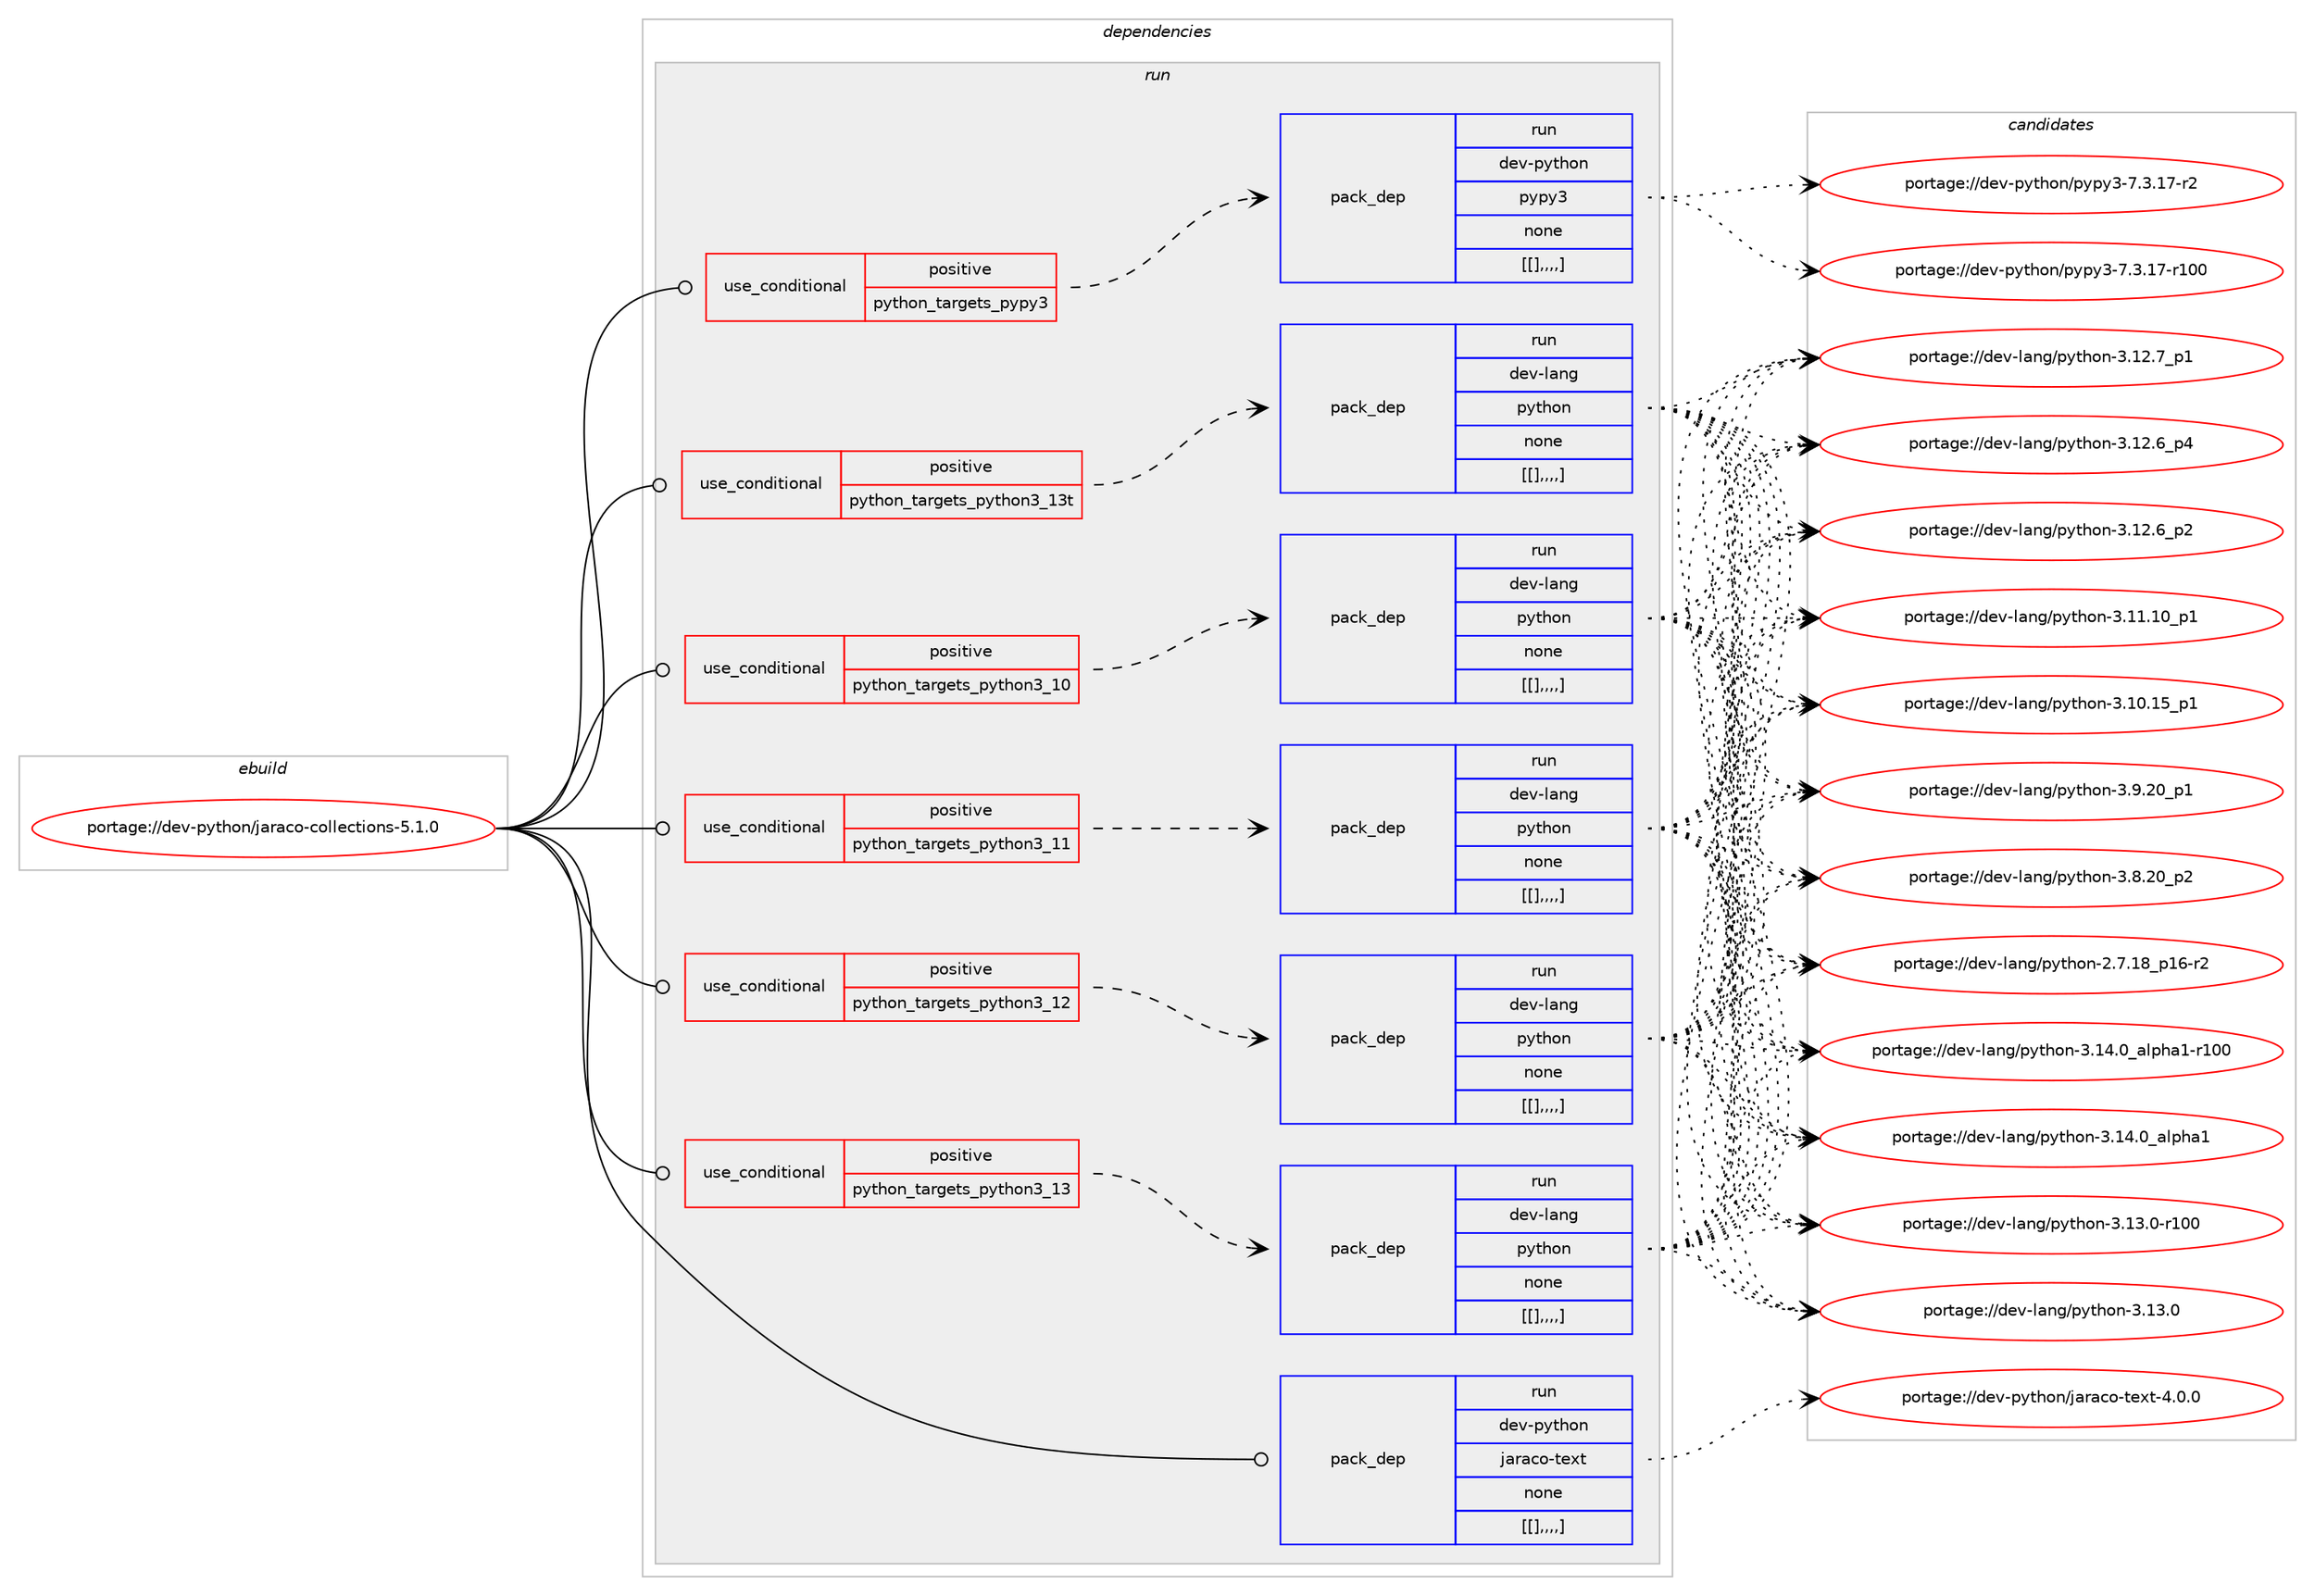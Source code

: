 digraph prolog {

# *************
# Graph options
# *************

newrank=true;
concentrate=true;
compound=true;
graph [rankdir=LR,fontname=Helvetica,fontsize=10,ranksep=1.5];#, ranksep=2.5, nodesep=0.2];
edge  [arrowhead=vee];
node  [fontname=Helvetica,fontsize=10];

# **********
# The ebuild
# **********

subgraph cluster_leftcol {
color=gray;
label=<<i>ebuild</i>>;
id [label="portage://dev-python/jaraco-collections-5.1.0", color=red, width=4, href="../dev-python/jaraco-collections-5.1.0.svg"];
}

# ****************
# The dependencies
# ****************

subgraph cluster_midcol {
color=gray;
label=<<i>dependencies</i>>;
subgraph cluster_compile {
fillcolor="#eeeeee";
style=filled;
label=<<i>compile</i>>;
}
subgraph cluster_compileandrun {
fillcolor="#eeeeee";
style=filled;
label=<<i>compile and run</i>>;
}
subgraph cluster_run {
fillcolor="#eeeeee";
style=filled;
label=<<i>run</i>>;
subgraph cond35982 {
dependency154321 [label=<<TABLE BORDER="0" CELLBORDER="1" CELLSPACING="0" CELLPADDING="4"><TR><TD ROWSPAN="3" CELLPADDING="10">use_conditional</TD></TR><TR><TD>positive</TD></TR><TR><TD>python_targets_pypy3</TD></TR></TABLE>>, shape=none, color=red];
subgraph pack117008 {
dependency154335 [label=<<TABLE BORDER="0" CELLBORDER="1" CELLSPACING="0" CELLPADDING="4" WIDTH="220"><TR><TD ROWSPAN="6" CELLPADDING="30">pack_dep</TD></TR><TR><TD WIDTH="110">run</TD></TR><TR><TD>dev-python</TD></TR><TR><TD>pypy3</TD></TR><TR><TD>none</TD></TR><TR><TD>[[],,,,]</TD></TR></TABLE>>, shape=none, color=blue];
}
dependency154321:e -> dependency154335:w [weight=20,style="dashed",arrowhead="vee"];
}
id:e -> dependency154321:w [weight=20,style="solid",arrowhead="odot"];
subgraph cond36008 {
dependency154339 [label=<<TABLE BORDER="0" CELLBORDER="1" CELLSPACING="0" CELLPADDING="4"><TR><TD ROWSPAN="3" CELLPADDING="10">use_conditional</TD></TR><TR><TD>positive</TD></TR><TR><TD>python_targets_python3_10</TD></TR></TABLE>>, shape=none, color=red];
subgraph pack117023 {
dependency154364 [label=<<TABLE BORDER="0" CELLBORDER="1" CELLSPACING="0" CELLPADDING="4" WIDTH="220"><TR><TD ROWSPAN="6" CELLPADDING="30">pack_dep</TD></TR><TR><TD WIDTH="110">run</TD></TR><TR><TD>dev-lang</TD></TR><TR><TD>python</TD></TR><TR><TD>none</TD></TR><TR><TD>[[],,,,]</TD></TR></TABLE>>, shape=none, color=blue];
}
dependency154339:e -> dependency154364:w [weight=20,style="dashed",arrowhead="vee"];
}
id:e -> dependency154339:w [weight=20,style="solid",arrowhead="odot"];
subgraph cond36019 {
dependency154384 [label=<<TABLE BORDER="0" CELLBORDER="1" CELLSPACING="0" CELLPADDING="4"><TR><TD ROWSPAN="3" CELLPADDING="10">use_conditional</TD></TR><TR><TD>positive</TD></TR><TR><TD>python_targets_python3_11</TD></TR></TABLE>>, shape=none, color=red];
subgraph pack117068 {
dependency154425 [label=<<TABLE BORDER="0" CELLBORDER="1" CELLSPACING="0" CELLPADDING="4" WIDTH="220"><TR><TD ROWSPAN="6" CELLPADDING="30">pack_dep</TD></TR><TR><TD WIDTH="110">run</TD></TR><TR><TD>dev-lang</TD></TR><TR><TD>python</TD></TR><TR><TD>none</TD></TR><TR><TD>[[],,,,]</TD></TR></TABLE>>, shape=none, color=blue];
}
dependency154384:e -> dependency154425:w [weight=20,style="dashed",arrowhead="vee"];
}
id:e -> dependency154384:w [weight=20,style="solid",arrowhead="odot"];
subgraph cond36104 {
dependency154580 [label=<<TABLE BORDER="0" CELLBORDER="1" CELLSPACING="0" CELLPADDING="4"><TR><TD ROWSPAN="3" CELLPADDING="10">use_conditional</TD></TR><TR><TD>positive</TD></TR><TR><TD>python_targets_python3_12</TD></TR></TABLE>>, shape=none, color=red];
subgraph pack117154 {
dependency154595 [label=<<TABLE BORDER="0" CELLBORDER="1" CELLSPACING="0" CELLPADDING="4" WIDTH="220"><TR><TD ROWSPAN="6" CELLPADDING="30">pack_dep</TD></TR><TR><TD WIDTH="110">run</TD></TR><TR><TD>dev-lang</TD></TR><TR><TD>python</TD></TR><TR><TD>none</TD></TR><TR><TD>[[],,,,]</TD></TR></TABLE>>, shape=none, color=blue];
}
dependency154580:e -> dependency154595:w [weight=20,style="dashed",arrowhead="vee"];
}
id:e -> dependency154580:w [weight=20,style="solid",arrowhead="odot"];
subgraph cond36125 {
dependency154620 [label=<<TABLE BORDER="0" CELLBORDER="1" CELLSPACING="0" CELLPADDING="4"><TR><TD ROWSPAN="3" CELLPADDING="10">use_conditional</TD></TR><TR><TD>positive</TD></TR><TR><TD>python_targets_python3_13</TD></TR></TABLE>>, shape=none, color=red];
subgraph pack117209 {
dependency154693 [label=<<TABLE BORDER="0" CELLBORDER="1" CELLSPACING="0" CELLPADDING="4" WIDTH="220"><TR><TD ROWSPAN="6" CELLPADDING="30">pack_dep</TD></TR><TR><TD WIDTH="110">run</TD></TR><TR><TD>dev-lang</TD></TR><TR><TD>python</TD></TR><TR><TD>none</TD></TR><TR><TD>[[],,,,]</TD></TR></TABLE>>, shape=none, color=blue];
}
dependency154620:e -> dependency154693:w [weight=20,style="dashed",arrowhead="vee"];
}
id:e -> dependency154620:w [weight=20,style="solid",arrowhead="odot"];
subgraph cond36164 {
dependency154825 [label=<<TABLE BORDER="0" CELLBORDER="1" CELLSPACING="0" CELLPADDING="4"><TR><TD ROWSPAN="3" CELLPADDING="10">use_conditional</TD></TR><TR><TD>positive</TD></TR><TR><TD>python_targets_python3_13t</TD></TR></TABLE>>, shape=none, color=red];
subgraph pack117300 {
dependency154856 [label=<<TABLE BORDER="0" CELLBORDER="1" CELLSPACING="0" CELLPADDING="4" WIDTH="220"><TR><TD ROWSPAN="6" CELLPADDING="30">pack_dep</TD></TR><TR><TD WIDTH="110">run</TD></TR><TR><TD>dev-lang</TD></TR><TR><TD>python</TD></TR><TR><TD>none</TD></TR><TR><TD>[[],,,,]</TD></TR></TABLE>>, shape=none, color=blue];
}
dependency154825:e -> dependency154856:w [weight=20,style="dashed",arrowhead="vee"];
}
id:e -> dependency154825:w [weight=20,style="solid",arrowhead="odot"];
subgraph pack117318 {
dependency154882 [label=<<TABLE BORDER="0" CELLBORDER="1" CELLSPACING="0" CELLPADDING="4" WIDTH="220"><TR><TD ROWSPAN="6" CELLPADDING="30">pack_dep</TD></TR><TR><TD WIDTH="110">run</TD></TR><TR><TD>dev-python</TD></TR><TR><TD>jaraco-text</TD></TR><TR><TD>none</TD></TR><TR><TD>[[],,,,]</TD></TR></TABLE>>, shape=none, color=blue];
}
id:e -> dependency154882:w [weight=20,style="solid",arrowhead="odot"];
}
}

# **************
# The candidates
# **************

subgraph cluster_choices {
rank=same;
color=gray;
label=<<i>candidates</i>>;

subgraph choice117188 {
color=black;
nodesep=1;
choice100101118451121211161041111104711212111212151455546514649554511450 [label="portage://dev-python/pypy3-7.3.17-r2", color=red, width=4,href="../dev-python/pypy3-7.3.17-r2.svg"];
choice1001011184511212111610411111047112121112121514555465146495545114494848 [label="portage://dev-python/pypy3-7.3.17-r100", color=red, width=4,href="../dev-python/pypy3-7.3.17-r100.svg"];
dependency154335:e -> choice100101118451121211161041111104711212111212151455546514649554511450:w [style=dotted,weight="100"];
dependency154335:e -> choice1001011184511212111610411111047112121112121514555465146495545114494848:w [style=dotted,weight="100"];
}
subgraph choice117192 {
color=black;
nodesep=1;
choice100101118451089711010347112121116104111110455146495246489597108112104974945114494848 [label="portage://dev-lang/python-3.14.0_alpha1-r100", color=red, width=4,href="../dev-lang/python-3.14.0_alpha1-r100.svg"];
choice1001011184510897110103471121211161041111104551464952464895971081121049749 [label="portage://dev-lang/python-3.14.0_alpha1", color=red, width=4,href="../dev-lang/python-3.14.0_alpha1.svg"];
choice1001011184510897110103471121211161041111104551464951464845114494848 [label="portage://dev-lang/python-3.13.0-r100", color=red, width=4,href="../dev-lang/python-3.13.0-r100.svg"];
choice10010111845108971101034711212111610411111045514649514648 [label="portage://dev-lang/python-3.13.0", color=red, width=4,href="../dev-lang/python-3.13.0.svg"];
choice100101118451089711010347112121116104111110455146495046559511249 [label="portage://dev-lang/python-3.12.7_p1", color=red, width=4,href="../dev-lang/python-3.12.7_p1.svg"];
choice100101118451089711010347112121116104111110455146495046549511252 [label="portage://dev-lang/python-3.12.6_p4", color=red, width=4,href="../dev-lang/python-3.12.6_p4.svg"];
choice100101118451089711010347112121116104111110455146495046549511250 [label="portage://dev-lang/python-3.12.6_p2", color=red, width=4,href="../dev-lang/python-3.12.6_p2.svg"];
choice10010111845108971101034711212111610411111045514649494649489511249 [label="portage://dev-lang/python-3.11.10_p1", color=red, width=4,href="../dev-lang/python-3.11.10_p1.svg"];
choice10010111845108971101034711212111610411111045514649484649539511249 [label="portage://dev-lang/python-3.10.15_p1", color=red, width=4,href="../dev-lang/python-3.10.15_p1.svg"];
choice100101118451089711010347112121116104111110455146574650489511249 [label="portage://dev-lang/python-3.9.20_p1", color=red, width=4,href="../dev-lang/python-3.9.20_p1.svg"];
choice100101118451089711010347112121116104111110455146564650489511250 [label="portage://dev-lang/python-3.8.20_p2", color=red, width=4,href="../dev-lang/python-3.8.20_p2.svg"];
choice100101118451089711010347112121116104111110455046554649569511249544511450 [label="portage://dev-lang/python-2.7.18_p16-r2", color=red, width=4,href="../dev-lang/python-2.7.18_p16-r2.svg"];
dependency154364:e -> choice100101118451089711010347112121116104111110455146495246489597108112104974945114494848:w [style=dotted,weight="100"];
dependency154364:e -> choice1001011184510897110103471121211161041111104551464952464895971081121049749:w [style=dotted,weight="100"];
dependency154364:e -> choice1001011184510897110103471121211161041111104551464951464845114494848:w [style=dotted,weight="100"];
dependency154364:e -> choice10010111845108971101034711212111610411111045514649514648:w [style=dotted,weight="100"];
dependency154364:e -> choice100101118451089711010347112121116104111110455146495046559511249:w [style=dotted,weight="100"];
dependency154364:e -> choice100101118451089711010347112121116104111110455146495046549511252:w [style=dotted,weight="100"];
dependency154364:e -> choice100101118451089711010347112121116104111110455146495046549511250:w [style=dotted,weight="100"];
dependency154364:e -> choice10010111845108971101034711212111610411111045514649494649489511249:w [style=dotted,weight="100"];
dependency154364:e -> choice10010111845108971101034711212111610411111045514649484649539511249:w [style=dotted,weight="100"];
dependency154364:e -> choice100101118451089711010347112121116104111110455146574650489511249:w [style=dotted,weight="100"];
dependency154364:e -> choice100101118451089711010347112121116104111110455146564650489511250:w [style=dotted,weight="100"];
dependency154364:e -> choice100101118451089711010347112121116104111110455046554649569511249544511450:w [style=dotted,weight="100"];
}
subgraph choice117207 {
color=black;
nodesep=1;
choice100101118451089711010347112121116104111110455146495246489597108112104974945114494848 [label="portage://dev-lang/python-3.14.0_alpha1-r100", color=red, width=4,href="../dev-lang/python-3.14.0_alpha1-r100.svg"];
choice1001011184510897110103471121211161041111104551464952464895971081121049749 [label="portage://dev-lang/python-3.14.0_alpha1", color=red, width=4,href="../dev-lang/python-3.14.0_alpha1.svg"];
choice1001011184510897110103471121211161041111104551464951464845114494848 [label="portage://dev-lang/python-3.13.0-r100", color=red, width=4,href="../dev-lang/python-3.13.0-r100.svg"];
choice10010111845108971101034711212111610411111045514649514648 [label="portage://dev-lang/python-3.13.0", color=red, width=4,href="../dev-lang/python-3.13.0.svg"];
choice100101118451089711010347112121116104111110455146495046559511249 [label="portage://dev-lang/python-3.12.7_p1", color=red, width=4,href="../dev-lang/python-3.12.7_p1.svg"];
choice100101118451089711010347112121116104111110455146495046549511252 [label="portage://dev-lang/python-3.12.6_p4", color=red, width=4,href="../dev-lang/python-3.12.6_p4.svg"];
choice100101118451089711010347112121116104111110455146495046549511250 [label="portage://dev-lang/python-3.12.6_p2", color=red, width=4,href="../dev-lang/python-3.12.6_p2.svg"];
choice10010111845108971101034711212111610411111045514649494649489511249 [label="portage://dev-lang/python-3.11.10_p1", color=red, width=4,href="../dev-lang/python-3.11.10_p1.svg"];
choice10010111845108971101034711212111610411111045514649484649539511249 [label="portage://dev-lang/python-3.10.15_p1", color=red, width=4,href="../dev-lang/python-3.10.15_p1.svg"];
choice100101118451089711010347112121116104111110455146574650489511249 [label="portage://dev-lang/python-3.9.20_p1", color=red, width=4,href="../dev-lang/python-3.9.20_p1.svg"];
choice100101118451089711010347112121116104111110455146564650489511250 [label="portage://dev-lang/python-3.8.20_p2", color=red, width=4,href="../dev-lang/python-3.8.20_p2.svg"];
choice100101118451089711010347112121116104111110455046554649569511249544511450 [label="portage://dev-lang/python-2.7.18_p16-r2", color=red, width=4,href="../dev-lang/python-2.7.18_p16-r2.svg"];
dependency154425:e -> choice100101118451089711010347112121116104111110455146495246489597108112104974945114494848:w [style=dotted,weight="100"];
dependency154425:e -> choice1001011184510897110103471121211161041111104551464952464895971081121049749:w [style=dotted,weight="100"];
dependency154425:e -> choice1001011184510897110103471121211161041111104551464951464845114494848:w [style=dotted,weight="100"];
dependency154425:e -> choice10010111845108971101034711212111610411111045514649514648:w [style=dotted,weight="100"];
dependency154425:e -> choice100101118451089711010347112121116104111110455146495046559511249:w [style=dotted,weight="100"];
dependency154425:e -> choice100101118451089711010347112121116104111110455146495046549511252:w [style=dotted,weight="100"];
dependency154425:e -> choice100101118451089711010347112121116104111110455146495046549511250:w [style=dotted,weight="100"];
dependency154425:e -> choice10010111845108971101034711212111610411111045514649494649489511249:w [style=dotted,weight="100"];
dependency154425:e -> choice10010111845108971101034711212111610411111045514649484649539511249:w [style=dotted,weight="100"];
dependency154425:e -> choice100101118451089711010347112121116104111110455146574650489511249:w [style=dotted,weight="100"];
dependency154425:e -> choice100101118451089711010347112121116104111110455146564650489511250:w [style=dotted,weight="100"];
dependency154425:e -> choice100101118451089711010347112121116104111110455046554649569511249544511450:w [style=dotted,weight="100"];
}
subgraph choice117222 {
color=black;
nodesep=1;
choice100101118451089711010347112121116104111110455146495246489597108112104974945114494848 [label="portage://dev-lang/python-3.14.0_alpha1-r100", color=red, width=4,href="../dev-lang/python-3.14.0_alpha1-r100.svg"];
choice1001011184510897110103471121211161041111104551464952464895971081121049749 [label="portage://dev-lang/python-3.14.0_alpha1", color=red, width=4,href="../dev-lang/python-3.14.0_alpha1.svg"];
choice1001011184510897110103471121211161041111104551464951464845114494848 [label="portage://dev-lang/python-3.13.0-r100", color=red, width=4,href="../dev-lang/python-3.13.0-r100.svg"];
choice10010111845108971101034711212111610411111045514649514648 [label="portage://dev-lang/python-3.13.0", color=red, width=4,href="../dev-lang/python-3.13.0.svg"];
choice100101118451089711010347112121116104111110455146495046559511249 [label="portage://dev-lang/python-3.12.7_p1", color=red, width=4,href="../dev-lang/python-3.12.7_p1.svg"];
choice100101118451089711010347112121116104111110455146495046549511252 [label="portage://dev-lang/python-3.12.6_p4", color=red, width=4,href="../dev-lang/python-3.12.6_p4.svg"];
choice100101118451089711010347112121116104111110455146495046549511250 [label="portage://dev-lang/python-3.12.6_p2", color=red, width=4,href="../dev-lang/python-3.12.6_p2.svg"];
choice10010111845108971101034711212111610411111045514649494649489511249 [label="portage://dev-lang/python-3.11.10_p1", color=red, width=4,href="../dev-lang/python-3.11.10_p1.svg"];
choice10010111845108971101034711212111610411111045514649484649539511249 [label="portage://dev-lang/python-3.10.15_p1", color=red, width=4,href="../dev-lang/python-3.10.15_p1.svg"];
choice100101118451089711010347112121116104111110455146574650489511249 [label="portage://dev-lang/python-3.9.20_p1", color=red, width=4,href="../dev-lang/python-3.9.20_p1.svg"];
choice100101118451089711010347112121116104111110455146564650489511250 [label="portage://dev-lang/python-3.8.20_p2", color=red, width=4,href="../dev-lang/python-3.8.20_p2.svg"];
choice100101118451089711010347112121116104111110455046554649569511249544511450 [label="portage://dev-lang/python-2.7.18_p16-r2", color=red, width=4,href="../dev-lang/python-2.7.18_p16-r2.svg"];
dependency154595:e -> choice100101118451089711010347112121116104111110455146495246489597108112104974945114494848:w [style=dotted,weight="100"];
dependency154595:e -> choice1001011184510897110103471121211161041111104551464952464895971081121049749:w [style=dotted,weight="100"];
dependency154595:e -> choice1001011184510897110103471121211161041111104551464951464845114494848:w [style=dotted,weight="100"];
dependency154595:e -> choice10010111845108971101034711212111610411111045514649514648:w [style=dotted,weight="100"];
dependency154595:e -> choice100101118451089711010347112121116104111110455146495046559511249:w [style=dotted,weight="100"];
dependency154595:e -> choice100101118451089711010347112121116104111110455146495046549511252:w [style=dotted,weight="100"];
dependency154595:e -> choice100101118451089711010347112121116104111110455146495046549511250:w [style=dotted,weight="100"];
dependency154595:e -> choice10010111845108971101034711212111610411111045514649494649489511249:w [style=dotted,weight="100"];
dependency154595:e -> choice10010111845108971101034711212111610411111045514649484649539511249:w [style=dotted,weight="100"];
dependency154595:e -> choice100101118451089711010347112121116104111110455146574650489511249:w [style=dotted,weight="100"];
dependency154595:e -> choice100101118451089711010347112121116104111110455146564650489511250:w [style=dotted,weight="100"];
dependency154595:e -> choice100101118451089711010347112121116104111110455046554649569511249544511450:w [style=dotted,weight="100"];
}
subgraph choice117237 {
color=black;
nodesep=1;
choice100101118451089711010347112121116104111110455146495246489597108112104974945114494848 [label="portage://dev-lang/python-3.14.0_alpha1-r100", color=red, width=4,href="../dev-lang/python-3.14.0_alpha1-r100.svg"];
choice1001011184510897110103471121211161041111104551464952464895971081121049749 [label="portage://dev-lang/python-3.14.0_alpha1", color=red, width=4,href="../dev-lang/python-3.14.0_alpha1.svg"];
choice1001011184510897110103471121211161041111104551464951464845114494848 [label="portage://dev-lang/python-3.13.0-r100", color=red, width=4,href="../dev-lang/python-3.13.0-r100.svg"];
choice10010111845108971101034711212111610411111045514649514648 [label="portage://dev-lang/python-3.13.0", color=red, width=4,href="../dev-lang/python-3.13.0.svg"];
choice100101118451089711010347112121116104111110455146495046559511249 [label="portage://dev-lang/python-3.12.7_p1", color=red, width=4,href="../dev-lang/python-3.12.7_p1.svg"];
choice100101118451089711010347112121116104111110455146495046549511252 [label="portage://dev-lang/python-3.12.6_p4", color=red, width=4,href="../dev-lang/python-3.12.6_p4.svg"];
choice100101118451089711010347112121116104111110455146495046549511250 [label="portage://dev-lang/python-3.12.6_p2", color=red, width=4,href="../dev-lang/python-3.12.6_p2.svg"];
choice10010111845108971101034711212111610411111045514649494649489511249 [label="portage://dev-lang/python-3.11.10_p1", color=red, width=4,href="../dev-lang/python-3.11.10_p1.svg"];
choice10010111845108971101034711212111610411111045514649484649539511249 [label="portage://dev-lang/python-3.10.15_p1", color=red, width=4,href="../dev-lang/python-3.10.15_p1.svg"];
choice100101118451089711010347112121116104111110455146574650489511249 [label="portage://dev-lang/python-3.9.20_p1", color=red, width=4,href="../dev-lang/python-3.9.20_p1.svg"];
choice100101118451089711010347112121116104111110455146564650489511250 [label="portage://dev-lang/python-3.8.20_p2", color=red, width=4,href="../dev-lang/python-3.8.20_p2.svg"];
choice100101118451089711010347112121116104111110455046554649569511249544511450 [label="portage://dev-lang/python-2.7.18_p16-r2", color=red, width=4,href="../dev-lang/python-2.7.18_p16-r2.svg"];
dependency154693:e -> choice100101118451089711010347112121116104111110455146495246489597108112104974945114494848:w [style=dotted,weight="100"];
dependency154693:e -> choice1001011184510897110103471121211161041111104551464952464895971081121049749:w [style=dotted,weight="100"];
dependency154693:e -> choice1001011184510897110103471121211161041111104551464951464845114494848:w [style=dotted,weight="100"];
dependency154693:e -> choice10010111845108971101034711212111610411111045514649514648:w [style=dotted,weight="100"];
dependency154693:e -> choice100101118451089711010347112121116104111110455146495046559511249:w [style=dotted,weight="100"];
dependency154693:e -> choice100101118451089711010347112121116104111110455146495046549511252:w [style=dotted,weight="100"];
dependency154693:e -> choice100101118451089711010347112121116104111110455146495046549511250:w [style=dotted,weight="100"];
dependency154693:e -> choice10010111845108971101034711212111610411111045514649494649489511249:w [style=dotted,weight="100"];
dependency154693:e -> choice10010111845108971101034711212111610411111045514649484649539511249:w [style=dotted,weight="100"];
dependency154693:e -> choice100101118451089711010347112121116104111110455146574650489511249:w [style=dotted,weight="100"];
dependency154693:e -> choice100101118451089711010347112121116104111110455146564650489511250:w [style=dotted,weight="100"];
dependency154693:e -> choice100101118451089711010347112121116104111110455046554649569511249544511450:w [style=dotted,weight="100"];
}
subgraph choice117268 {
color=black;
nodesep=1;
choice100101118451089711010347112121116104111110455146495246489597108112104974945114494848 [label="portage://dev-lang/python-3.14.0_alpha1-r100", color=red, width=4,href="../dev-lang/python-3.14.0_alpha1-r100.svg"];
choice1001011184510897110103471121211161041111104551464952464895971081121049749 [label="portage://dev-lang/python-3.14.0_alpha1", color=red, width=4,href="../dev-lang/python-3.14.0_alpha1.svg"];
choice1001011184510897110103471121211161041111104551464951464845114494848 [label="portage://dev-lang/python-3.13.0-r100", color=red, width=4,href="../dev-lang/python-3.13.0-r100.svg"];
choice10010111845108971101034711212111610411111045514649514648 [label="portage://dev-lang/python-3.13.0", color=red, width=4,href="../dev-lang/python-3.13.0.svg"];
choice100101118451089711010347112121116104111110455146495046559511249 [label="portage://dev-lang/python-3.12.7_p1", color=red, width=4,href="../dev-lang/python-3.12.7_p1.svg"];
choice100101118451089711010347112121116104111110455146495046549511252 [label="portage://dev-lang/python-3.12.6_p4", color=red, width=4,href="../dev-lang/python-3.12.6_p4.svg"];
choice100101118451089711010347112121116104111110455146495046549511250 [label="portage://dev-lang/python-3.12.6_p2", color=red, width=4,href="../dev-lang/python-3.12.6_p2.svg"];
choice10010111845108971101034711212111610411111045514649494649489511249 [label="portage://dev-lang/python-3.11.10_p1", color=red, width=4,href="../dev-lang/python-3.11.10_p1.svg"];
choice10010111845108971101034711212111610411111045514649484649539511249 [label="portage://dev-lang/python-3.10.15_p1", color=red, width=4,href="../dev-lang/python-3.10.15_p1.svg"];
choice100101118451089711010347112121116104111110455146574650489511249 [label="portage://dev-lang/python-3.9.20_p1", color=red, width=4,href="../dev-lang/python-3.9.20_p1.svg"];
choice100101118451089711010347112121116104111110455146564650489511250 [label="portage://dev-lang/python-3.8.20_p2", color=red, width=4,href="../dev-lang/python-3.8.20_p2.svg"];
choice100101118451089711010347112121116104111110455046554649569511249544511450 [label="portage://dev-lang/python-2.7.18_p16-r2", color=red, width=4,href="../dev-lang/python-2.7.18_p16-r2.svg"];
dependency154856:e -> choice100101118451089711010347112121116104111110455146495246489597108112104974945114494848:w [style=dotted,weight="100"];
dependency154856:e -> choice1001011184510897110103471121211161041111104551464952464895971081121049749:w [style=dotted,weight="100"];
dependency154856:e -> choice1001011184510897110103471121211161041111104551464951464845114494848:w [style=dotted,weight="100"];
dependency154856:e -> choice10010111845108971101034711212111610411111045514649514648:w [style=dotted,weight="100"];
dependency154856:e -> choice100101118451089711010347112121116104111110455146495046559511249:w [style=dotted,weight="100"];
dependency154856:e -> choice100101118451089711010347112121116104111110455146495046549511252:w [style=dotted,weight="100"];
dependency154856:e -> choice100101118451089711010347112121116104111110455146495046549511250:w [style=dotted,weight="100"];
dependency154856:e -> choice10010111845108971101034711212111610411111045514649494649489511249:w [style=dotted,weight="100"];
dependency154856:e -> choice10010111845108971101034711212111610411111045514649484649539511249:w [style=dotted,weight="100"];
dependency154856:e -> choice100101118451089711010347112121116104111110455146574650489511249:w [style=dotted,weight="100"];
dependency154856:e -> choice100101118451089711010347112121116104111110455146564650489511250:w [style=dotted,weight="100"];
dependency154856:e -> choice100101118451089711010347112121116104111110455046554649569511249544511450:w [style=dotted,weight="100"];
}
subgraph choice117284 {
color=black;
nodesep=1;
choice100101118451121211161041111104710697114979911145116101120116455246484648 [label="portage://dev-python/jaraco-text-4.0.0", color=red, width=4,href="../dev-python/jaraco-text-4.0.0.svg"];
dependency154882:e -> choice100101118451121211161041111104710697114979911145116101120116455246484648:w [style=dotted,weight="100"];
}
}

}
